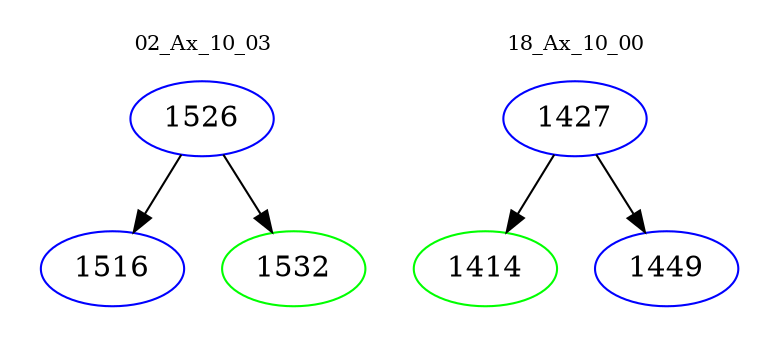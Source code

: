 digraph{
subgraph cluster_0 {
color = white
label = "02_Ax_10_03";
fontsize=10;
T0_1526 [label="1526", color="blue"]
T0_1526 -> T0_1516 [color="black"]
T0_1516 [label="1516", color="blue"]
T0_1526 -> T0_1532 [color="black"]
T0_1532 [label="1532", color="green"]
}
subgraph cluster_1 {
color = white
label = "18_Ax_10_00";
fontsize=10;
T1_1427 [label="1427", color="blue"]
T1_1427 -> T1_1414 [color="black"]
T1_1414 [label="1414", color="green"]
T1_1427 -> T1_1449 [color="black"]
T1_1449 [label="1449", color="blue"]
}
}
